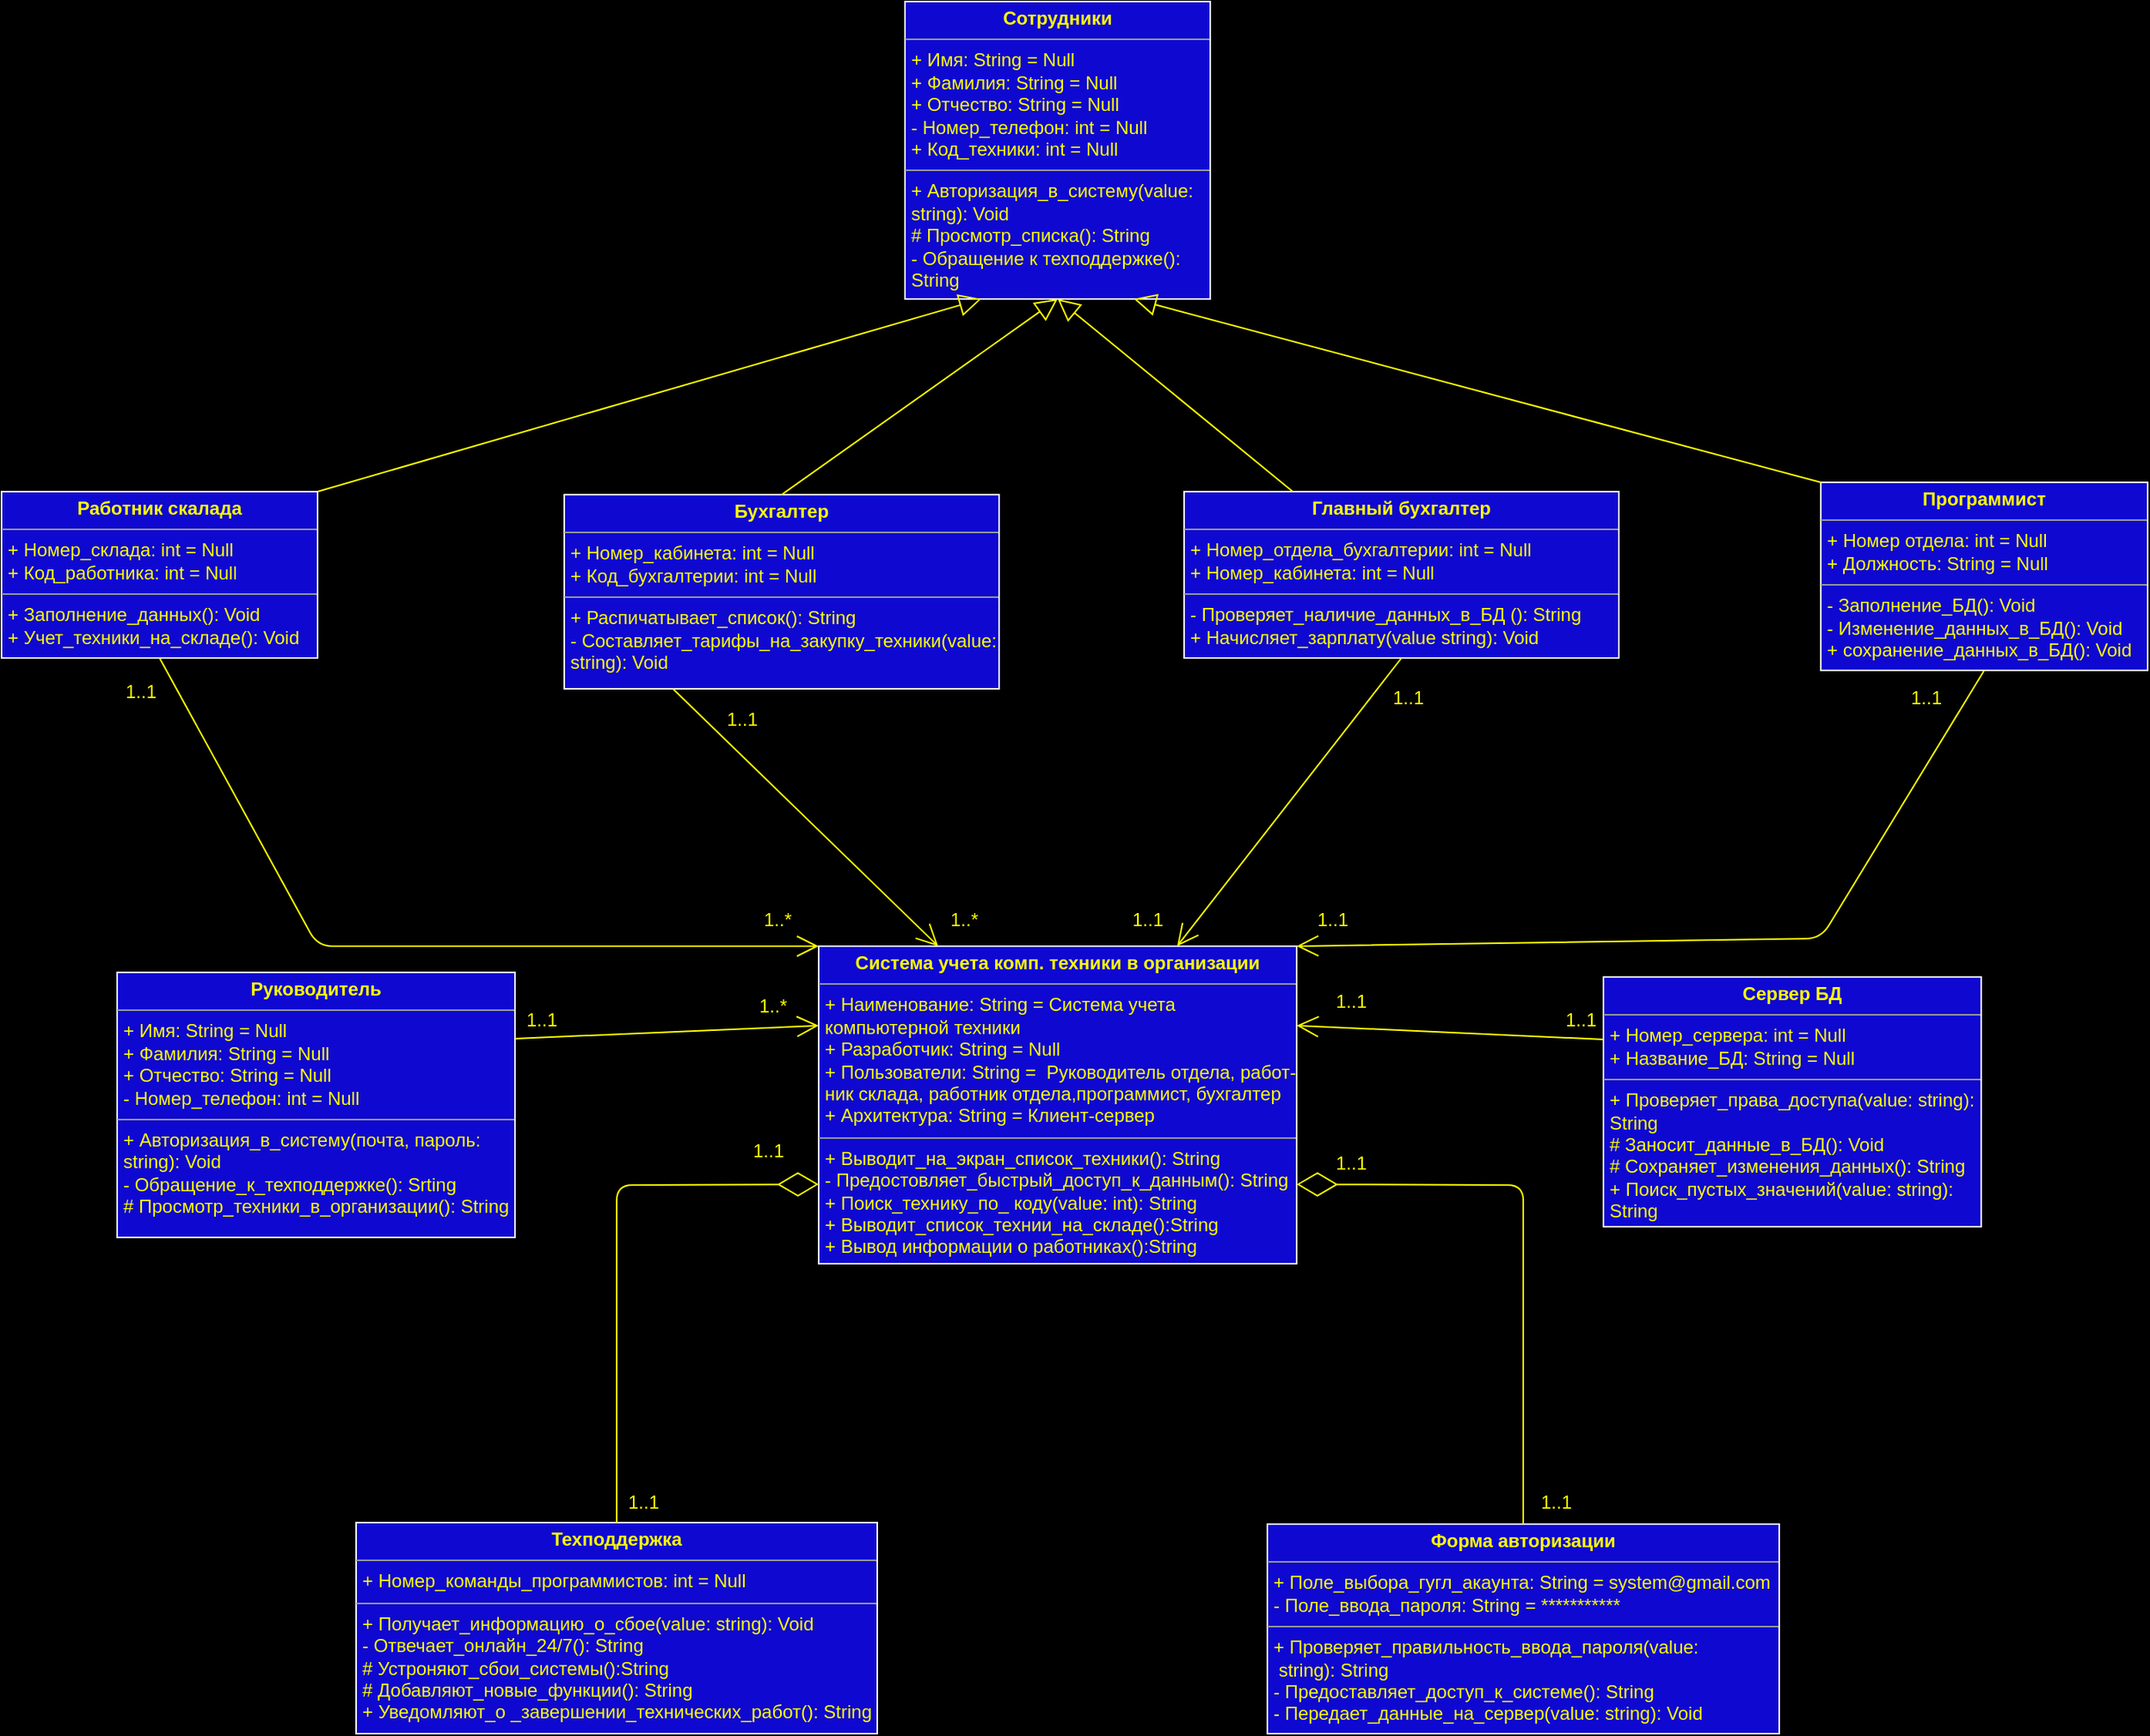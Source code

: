 <mxfile version="14.6.11" type="github">
  <diagram id="fFyIPQaU8YAGEDK_VNBK" name="Page-1">
    <mxGraphModel dx="1360" dy="548" grid="0" gridSize="10" guides="1" tooltips="1" connect="1" arrows="1" fold="1" page="1" pageScale="1" pageWidth="827" pageHeight="1169" background="#000000" math="0" shadow="0">
      <root>
        <mxCell id="0" />
        <mxCell id="1" parent="0" />
        <mxCell id="d6BkvXBy3w9U_gfQ7I9c-5" value="&lt;p style=&quot;margin: 0px ; margin-top: 4px ; text-align: center&quot;&gt;&lt;b&gt;Система учета комп. техники в организации&lt;/b&gt;&lt;/p&gt;&lt;hr size=&quot;1&quot;&gt;&lt;p style=&quot;margin: 0px ; margin-left: 4px&quot;&gt;&lt;font style=&quot;vertical-align: inherit&quot;&gt;&lt;font style=&quot;vertical-align: inherit&quot;&gt;&lt;font style=&quot;vertical-align: inherit&quot;&gt;&lt;font style=&quot;vertical-align: inherit&quot;&gt;&lt;font style=&quot;vertical-align: inherit&quot;&gt;&lt;font style=&quot;vertical-align: inherit&quot;&gt;&lt;font style=&quot;vertical-align: inherit&quot;&gt;&lt;font style=&quot;vertical-align: inherit&quot;&gt;+ Наименование: String = Система учета&amp;nbsp;&lt;/font&gt;&lt;/font&gt;&lt;/font&gt;&lt;/font&gt;&lt;/font&gt;&lt;/font&gt;&lt;/font&gt;&lt;/font&gt;&lt;/p&gt;&lt;p style=&quot;margin: 0px ; margin-left: 4px&quot;&gt;&lt;font style=&quot;vertical-align: inherit&quot;&gt;&lt;font style=&quot;vertical-align: inherit&quot;&gt;&lt;font style=&quot;vertical-align: inherit&quot;&gt;&lt;font style=&quot;vertical-align: inherit&quot;&gt;&lt;font style=&quot;vertical-align: inherit&quot;&gt;&lt;font style=&quot;vertical-align: inherit&quot;&gt;компьютерной техники&lt;/font&gt;&lt;/font&gt;&lt;/font&gt;&lt;/font&gt;&lt;/font&gt;&lt;/font&gt;&lt;/p&gt;&lt;p style=&quot;margin: 0px ; margin-left: 4px&quot;&gt;&lt;font style=&quot;vertical-align: inherit&quot;&gt;&lt;font style=&quot;vertical-align: inherit&quot;&gt;&lt;font style=&quot;vertical-align: inherit&quot;&gt;&lt;font style=&quot;vertical-align: inherit&quot;&gt;&lt;font style=&quot;vertical-align: inherit&quot;&gt;&lt;font style=&quot;vertical-align: inherit&quot;&gt;+ Разработчик: String = Null&lt;br&gt;&lt;/font&gt;&lt;/font&gt;&lt;/font&gt;&lt;/font&gt;&lt;/font&gt;&lt;/font&gt;&lt;/p&gt;&lt;p style=&quot;margin: 0px ; margin-left: 4px&quot;&gt;&lt;font style=&quot;vertical-align: inherit&quot;&gt;&lt;font style=&quot;vertical-align: inherit&quot;&gt;&lt;font style=&quot;vertical-align: inherit&quot;&gt;&lt;font style=&quot;vertical-align: inherit&quot;&gt;&lt;font style=&quot;vertical-align: inherit&quot;&gt;&lt;font style=&quot;vertical-align: inherit&quot;&gt;+ Пользователи: String =&amp;nbsp; Руководитель отдела&lt;/font&gt;&lt;/font&gt;&lt;/font&gt;&lt;/font&gt;&lt;/font&gt;&lt;/font&gt;&lt;span&gt;, работ-&lt;/span&gt;&lt;/p&gt;&lt;p style=&quot;margin: 0px ; margin-left: 4px&quot;&gt;&lt;span&gt;ник склада, работник отдела,программист, бухгалтер&amp;nbsp;&lt;/span&gt;&lt;/p&gt;&lt;p style=&quot;margin: 0px ; margin-left: 4px&quot;&gt;+ Архитектура: String = Клиент-сервер&lt;/p&gt;&lt;hr size=&quot;1&quot;&gt;&lt;p style=&quot;margin: 0px ; margin-left: 4px&quot;&gt;&lt;font style=&quot;vertical-align: inherit&quot;&gt;&lt;font style=&quot;vertical-align: inherit&quot;&gt;&lt;font style=&quot;vertical-align: inherit&quot;&gt;&lt;font style=&quot;vertical-align: inherit&quot;&gt;&lt;font style=&quot;vertical-align: inherit&quot;&gt;&lt;font style=&quot;vertical-align: inherit&quot;&gt;+ Выводит_на_экран_список_техники(): String&lt;/font&gt;&lt;/font&gt;&lt;/font&gt;&lt;/font&gt;&lt;/font&gt;&lt;/font&gt;&lt;/p&gt;&lt;p style=&quot;margin: 0px ; margin-left: 4px&quot;&gt;- Предостовляет_быстрый_доступ_к_данным(): String&lt;/p&gt;&lt;p style=&quot;margin: 0px ; margin-left: 4px&quot;&gt;+ Поиск_технику_по_ коду(value: int): String&lt;/p&gt;&lt;p style=&quot;margin: 0px ; margin-left: 4px&quot;&gt;+ Выводит_список_технии_на_складе():String&lt;/p&gt;&lt;p style=&quot;margin: 0px ; margin-left: 4px&quot;&gt;+ Вывод информации о работниках():String&lt;/p&gt;" style="verticalAlign=top;align=left;overflow=fill;fontSize=12;fontFamily=Helvetica;html=1;shadow=0;fillColor=#0F08D0;fontColor=#FFFF00;strokeColor=#FFFFFF;" parent="1" vertex="1">
          <mxGeometry x="664" y="632" width="310" height="206" as="geometry" />
        </mxCell>
        <mxCell id="d6BkvXBy3w9U_gfQ7I9c-13" value="&lt;p style=&quot;margin: 0px ; margin-top: 4px ; text-align: center&quot;&gt;&lt;b&gt;&lt;font style=&quot;vertical-align: inherit&quot;&gt;&lt;font style=&quot;vertical-align: inherit&quot;&gt;Руководитель&lt;/font&gt;&lt;/font&gt;&lt;/b&gt;&lt;/p&gt;&lt;hr size=&quot;1&quot;&gt;&lt;p style=&quot;margin: 0px ; margin-left: 4px&quot;&gt;&lt;font style=&quot;vertical-align: inherit&quot;&gt;&lt;font style=&quot;vertical-align: inherit&quot;&gt;+ Имя: String = Null&lt;/font&gt;&lt;/font&gt;&lt;/p&gt;&lt;p style=&quot;margin: 0px ; margin-left: 4px&quot;&gt;&lt;font style=&quot;vertical-align: inherit&quot;&gt;&lt;font style=&quot;vertical-align: inherit&quot;&gt;+ Фамилия: String = Null&lt;/font&gt;&lt;/font&gt;&lt;/p&gt;&lt;p style=&quot;margin: 0px ; margin-left: 4px&quot;&gt;&lt;font style=&quot;vertical-align: inherit&quot;&gt;&lt;font style=&quot;vertical-align: inherit&quot;&gt;+ Отчество: String = Null&lt;/font&gt;&lt;/font&gt;&lt;/p&gt;&lt;p style=&quot;margin: 0px ; margin-left: 4px&quot;&gt;&lt;font style=&quot;vertical-align: inherit&quot;&gt;&lt;font style=&quot;vertical-align: inherit&quot;&gt;- Номер_телефон: int = Null&lt;/font&gt;&lt;/font&gt;&lt;/p&gt;&lt;hr size=&quot;1&quot;&gt;&lt;p style=&quot;margin: 0px ; margin-left: 4px&quot;&gt;&lt;font style=&quot;vertical-align: inherit&quot;&gt;&lt;font style=&quot;vertical-align: inherit&quot;&gt;+ Авторизация_в_систему(почта, пароль:&amp;nbsp;&lt;/font&gt;&lt;/font&gt;&lt;/p&gt;&lt;p style=&quot;margin: 0px ; margin-left: 4px&quot;&gt;&lt;font style=&quot;vertical-align: inherit&quot;&gt;&lt;font style=&quot;vertical-align: inherit&quot;&gt;string): Void&lt;/font&gt;&lt;/font&gt;&lt;/p&gt;&lt;p style=&quot;margin: 0px ; margin-left: 4px&quot;&gt;&lt;font style=&quot;vertical-align: inherit&quot;&gt;&lt;font style=&quot;vertical-align: inherit&quot;&gt;- Обращение_к_техподдержке(): Srting&lt;/font&gt;&lt;/font&gt;&lt;/p&gt;&lt;p style=&quot;margin: 0px ; margin-left: 4px&quot;&gt;# Просмотр_техники_в_организации(): String&lt;/p&gt;" style="verticalAlign=top;align=left;overflow=fill;fontSize=12;fontFamily=Helvetica;html=1;shadow=0;fillColor=#0F08D0;fontColor=#FFFF00;strokeColor=#FFFFFF;" parent="1" vertex="1">
          <mxGeometry x="209" y="649" width="258" height="172" as="geometry" />
        </mxCell>
        <mxCell id="d6BkvXBy3w9U_gfQ7I9c-14" value="&lt;p style=&quot;margin: 0px ; margin-top: 4px ; text-align: center&quot;&gt;&lt;b&gt;&lt;font style=&quot;vertical-align: inherit&quot;&gt;&lt;font style=&quot;vertical-align: inherit&quot;&gt;Сотрудники&lt;/font&gt;&lt;/font&gt;&lt;/b&gt;&lt;/p&gt;&lt;hr size=&quot;1&quot;&gt;&lt;p style=&quot;margin: 0px 0px 0px 4px&quot;&gt;&lt;font style=&quot;vertical-align: inherit&quot;&gt;+ Имя: String = Null&lt;/font&gt;&lt;/p&gt;&lt;p style=&quot;margin: 0px 0px 0px 4px&quot;&gt;&lt;font style=&quot;vertical-align: inherit&quot;&gt;+ Фамилия: String = Null&lt;/font&gt;&lt;/p&gt;&lt;p style=&quot;margin: 0px 0px 0px 4px&quot;&gt;&lt;font style=&quot;vertical-align: inherit&quot;&gt;+ Отчество: String = Null&lt;/font&gt;&lt;/p&gt;&lt;p style=&quot;margin: 0px 0px 0px 4px&quot;&gt;&lt;font style=&quot;vertical-align: inherit&quot;&gt;- Номер_телефон: int = Null&lt;/font&gt;&lt;/p&gt;&lt;p style=&quot;margin: 0px 0px 0px 4px&quot;&gt;&lt;font style=&quot;vertical-align: inherit&quot;&gt;+ Код_техники: int = Null&lt;/font&gt;&lt;/p&gt;&lt;hr size=&quot;1&quot;&gt;&lt;p style=&quot;margin: 0px ; margin-left: 4px&quot;&gt;&lt;font style=&quot;vertical-align: inherit&quot;&gt;&lt;font style=&quot;vertical-align: inherit&quot;&gt;+ Авторизация_в_систему(value:&amp;nbsp;&lt;/font&gt;&lt;/font&gt;&lt;/p&gt;&lt;p style=&quot;margin: 0px ; margin-left: 4px&quot;&gt;&lt;font style=&quot;vertical-align: inherit&quot;&gt;&lt;font style=&quot;vertical-align: inherit&quot;&gt;string): Void&lt;/font&gt;&lt;/font&gt;&lt;/p&gt;&lt;p style=&quot;margin: 0px ; margin-left: 4px&quot;&gt;# Просмотр_списка(): String&lt;/p&gt;&lt;p style=&quot;margin: 0px ; margin-left: 4px&quot;&gt;- Обращение к техподдержке():&amp;nbsp;&lt;/p&gt;&lt;p style=&quot;margin: 0px ; margin-left: 4px&quot;&gt;String&lt;/p&gt;" style="verticalAlign=top;align=left;overflow=fill;fontSize=12;fontFamily=Helvetica;html=1;shadow=0;fillColor=#0F08D0;fontColor=#FFFF00;strokeColor=#FFFFFF;" parent="1" vertex="1">
          <mxGeometry x="720" y="19" width="198" height="193" as="geometry" />
        </mxCell>
        <mxCell id="d6BkvXBy3w9U_gfQ7I9c-15" value="&lt;p style=&quot;margin: 0px ; margin-top: 4px ; text-align: center&quot;&gt;&lt;b&gt;Программист&lt;/b&gt;&lt;/p&gt;&lt;hr size=&quot;1&quot;&gt;&lt;p style=&quot;margin: 0px ; margin-left: 4px&quot;&gt;&lt;font style=&quot;vertical-align: inherit&quot;&gt;&lt;font style=&quot;vertical-align: inherit&quot;&gt;+ Номер отдела: int = Null&lt;/font&gt;&lt;/font&gt;&lt;/p&gt;&lt;p style=&quot;margin: 0px ; margin-left: 4px&quot;&gt;&lt;font style=&quot;vertical-align: inherit&quot;&gt;&lt;font style=&quot;vertical-align: inherit&quot;&gt;+ Должность: String = Null&lt;/font&gt;&lt;/font&gt;&lt;/p&gt;&lt;hr size=&quot;1&quot;&gt;&lt;p style=&quot;margin: 0px ; margin-left: 4px&quot;&gt;&lt;font style=&quot;vertical-align: inherit&quot;&gt;&lt;font style=&quot;vertical-align: inherit&quot;&gt;- Заполнение_БД(): Void&lt;/font&gt;&lt;/font&gt;&lt;/p&gt;&lt;p style=&quot;margin: 0px ; margin-left: 4px&quot;&gt;- Изменение_данных_в_БД(): Void&lt;/p&gt;&lt;p style=&quot;margin: 0px ; margin-left: 4px&quot;&gt;+ сохранение_данных_в_БД(): Void&lt;/p&gt;" style="verticalAlign=top;align=left;overflow=fill;fontSize=12;fontFamily=Helvetica;html=1;shadow=0;fillColor=#0F08D0;fontColor=#FFFF00;strokeColor=#FFFFFF;" parent="1" vertex="1">
          <mxGeometry x="1314" y="331" width="212" height="122" as="geometry" />
        </mxCell>
        <mxCell id="d6BkvXBy3w9U_gfQ7I9c-16" value="&lt;p style=&quot;margin: 0px ; margin-top: 4px ; text-align: center&quot;&gt;&lt;b&gt;Главный бухгалтер&lt;/b&gt;&lt;/p&gt;&lt;hr size=&quot;1&quot;&gt;&lt;p style=&quot;margin: 0px ; margin-left: 4px&quot;&gt;&lt;font style=&quot;vertical-align: inherit&quot;&gt;&lt;font style=&quot;vertical-align: inherit&quot;&gt;+ Номер_отдела_бухгалтерии: int = Null&lt;/font&gt;&lt;/font&gt;&lt;/p&gt;&lt;p style=&quot;margin: 0px ; margin-left: 4px&quot;&gt;&lt;font style=&quot;vertical-align: inherit&quot;&gt;&lt;font style=&quot;vertical-align: inherit&quot;&gt;+ Номер_кабинета: int = Null&lt;/font&gt;&lt;/font&gt;&lt;/p&gt;&lt;hr size=&quot;1&quot;&gt;&lt;p style=&quot;margin: 0px ; margin-left: 4px&quot;&gt;&lt;font style=&quot;vertical-align: inherit&quot;&gt;&lt;font style=&quot;vertical-align: inherit&quot;&gt;- Проверяет_наличие_данных_в_БД (): String&lt;/font&gt;&lt;/font&gt;&lt;/p&gt;&lt;p style=&quot;margin: 0px ; margin-left: 4px&quot;&gt;&lt;font style=&quot;vertical-align: inherit&quot;&gt;&lt;font style=&quot;vertical-align: inherit&quot;&gt;+ Начисляет_зарплату(value string): Void&lt;/font&gt;&lt;/font&gt;&lt;/p&gt;" style="verticalAlign=top;align=left;overflow=fill;fontSize=12;fontFamily=Helvetica;html=1;shadow=0;fillColor=#0F08D0;fontColor=#FFFF00;strokeColor=#FFFFFF;" parent="1" vertex="1">
          <mxGeometry x="901" y="337" width="282" height="108" as="geometry" />
        </mxCell>
        <mxCell id="d6BkvXBy3w9U_gfQ7I9c-17" value="&lt;p style=&quot;margin: 0px ; margin-top: 4px ; text-align: center&quot;&gt;&lt;b&gt;Бухгалтер&lt;/b&gt;&lt;/p&gt;&lt;hr size=&quot;1&quot;&gt;&lt;p style=&quot;margin: 0px ; margin-left: 4px&quot;&gt;&lt;font style=&quot;vertical-align: inherit&quot;&gt;&lt;font style=&quot;vertical-align: inherit&quot;&gt;+ Номер_кабинета: int = Null&lt;/font&gt;&lt;/font&gt;&lt;/p&gt;&lt;p style=&quot;margin: 0px ; margin-left: 4px&quot;&gt;&lt;font style=&quot;vertical-align: inherit&quot;&gt;&lt;font style=&quot;vertical-align: inherit&quot;&gt;+ Код_бухгалтерии: int = Null&lt;/font&gt;&lt;/font&gt;&lt;/p&gt;&lt;hr size=&quot;1&quot;&gt;&lt;p style=&quot;margin: 0px ; margin-left: 4px&quot;&gt;&lt;font style=&quot;vertical-align: inherit&quot;&gt;&lt;font style=&quot;vertical-align: inherit&quot;&gt;+ Распичатывает_список(): String&lt;/font&gt;&lt;/font&gt;&lt;/p&gt;&lt;p style=&quot;margin: 0px ; margin-left: 4px&quot;&gt;&lt;font style=&quot;vertical-align: inherit&quot;&gt;&lt;font style=&quot;vertical-align: inherit&quot;&gt;- Составляет_тарифы_на_закупку_&lt;/font&gt;&lt;/font&gt;&lt;span&gt;техники(value:&lt;/span&gt;&lt;/p&gt;&lt;p style=&quot;margin: 0px ; margin-left: 4px&quot;&gt;&lt;span&gt;string): Void&lt;/span&gt;&lt;/p&gt;" style="verticalAlign=top;align=left;overflow=fill;fontSize=12;fontFamily=Helvetica;html=1;shadow=0;fillColor=#0F08D0;fontColor=#FFFF00;strokeColor=#FFFFFF;" parent="1" vertex="1">
          <mxGeometry x="499" y="339" width="282" height="126" as="geometry" />
        </mxCell>
        <mxCell id="d6BkvXBy3w9U_gfQ7I9c-18" value="&lt;p style=&quot;margin: 0px ; margin-top: 4px ; text-align: center&quot;&gt;&lt;b&gt;Работник скалада&lt;/b&gt;&lt;/p&gt;&lt;hr size=&quot;1&quot;&gt;&lt;p style=&quot;margin: 0px ; margin-left: 4px&quot;&gt;&lt;font style=&quot;vertical-align: inherit&quot;&gt;&lt;font style=&quot;vertical-align: inherit&quot;&gt;+ Номер_склада: int = Null&lt;/font&gt;&lt;/font&gt;&lt;/p&gt;&lt;p style=&quot;margin: 0px ; margin-left: 4px&quot;&gt;&lt;font style=&quot;vertical-align: inherit&quot;&gt;&lt;font style=&quot;vertical-align: inherit&quot;&gt;+ Код_работника: int = Null&lt;/font&gt;&lt;/font&gt;&lt;/p&gt;&lt;hr size=&quot;1&quot;&gt;&lt;p style=&quot;margin: 0px ; margin-left: 4px&quot;&gt;&lt;font style=&quot;vertical-align: inherit&quot;&gt;&lt;font style=&quot;vertical-align: inherit&quot;&gt;+ Заполнение_данных(): Void&lt;/font&gt;&lt;/font&gt;&lt;/p&gt;&lt;p style=&quot;margin: 0px ; margin-left: 4px&quot;&gt;&lt;font style=&quot;vertical-align: inherit&quot;&gt;&lt;font style=&quot;vertical-align: inherit&quot;&gt;+ Учет_техники_на_складе(): Void&lt;/font&gt;&lt;/font&gt;&lt;/p&gt;" style="verticalAlign=top;align=left;overflow=fill;fontSize=12;fontFamily=Helvetica;html=1;shadow=0;fillColor=#0F08D0;fontColor=#FFFF00;strokeColor=#FFFFFF;" parent="1" vertex="1">
          <mxGeometry x="134" y="337" width="205" height="108" as="geometry" />
        </mxCell>
        <mxCell id="ZjCUWYbZBNFAm0apmLuJ-11" value="&lt;p style=&quot;margin: 0px ; margin-top: 4px ; text-align: center&quot;&gt;&lt;b&gt;Сервер БД&lt;/b&gt;&lt;/p&gt;&lt;hr size=&quot;1&quot;&gt;&lt;p style=&quot;margin: 0px ; margin-left: 4px&quot;&gt;&lt;font style=&quot;vertical-align: inherit&quot;&gt;&lt;font style=&quot;vertical-align: inherit&quot;&gt;+ Номер_сервера: int = Null&lt;/font&gt;&lt;/font&gt;&lt;/p&gt;&lt;p style=&quot;margin: 0px ; margin-left: 4px&quot;&gt;+ Название_БД: String = Null&lt;/p&gt;&lt;hr size=&quot;1&quot;&gt;&lt;p style=&quot;margin: 0px ; margin-left: 4px&quot;&gt;&lt;font style=&quot;vertical-align: inherit&quot;&gt;&lt;font style=&quot;vertical-align: inherit&quot;&gt;+ Проверяет_права_доступа(value: string):&lt;/font&gt;&lt;/font&gt;&lt;/p&gt;&lt;p style=&quot;margin: 0px ; margin-left: 4px&quot;&gt;&lt;font style=&quot;vertical-align: inherit&quot;&gt;&lt;font style=&quot;vertical-align: inherit&quot;&gt;String&lt;/font&gt;&lt;/font&gt;&lt;/p&gt;&lt;p style=&quot;margin: 0px ; margin-left: 4px&quot;&gt;# Заносит_данные_в_БД(): Void&lt;/p&gt;&lt;p style=&quot;margin: 0px ; margin-left: 4px&quot;&gt;# Сохраняет_изменения_данных(): String&lt;/p&gt;&lt;p style=&quot;margin: 0px ; margin-left: 4px&quot;&gt;+ Поиск_пустых_значений(value: string):&lt;/p&gt;&lt;p style=&quot;margin: 0px ; margin-left: 4px&quot;&gt;String&lt;/p&gt;" style="verticalAlign=top;align=left;overflow=fill;fontSize=12;fontFamily=Helvetica;html=1;shadow=0;fillColor=#0F08D0;fontColor=#FFFF00;strokeColor=#FFFFFF;" vertex="1" parent="1">
          <mxGeometry x="1173" y="652" width="245" height="162" as="geometry" />
        </mxCell>
        <mxCell id="ZjCUWYbZBNFAm0apmLuJ-12" value="&lt;p style=&quot;margin: 0px ; margin-top: 4px ; text-align: center&quot;&gt;&lt;b&gt;Техподдержка&lt;/b&gt;&lt;/p&gt;&lt;hr size=&quot;1&quot;&gt;&lt;p style=&quot;margin: 0px ; margin-left: 4px&quot;&gt;&lt;font style=&quot;vertical-align: inherit&quot;&gt;&lt;font style=&quot;vertical-align: inherit&quot;&gt;+ Номер_команды_программистов: int = Null&lt;/font&gt;&lt;/font&gt;&lt;/p&gt;&lt;hr size=&quot;1&quot;&gt;&lt;p style=&quot;margin: 0px ; margin-left: 4px&quot;&gt;&lt;font style=&quot;vertical-align: inherit&quot;&gt;&lt;font style=&quot;vertical-align: inherit&quot;&gt;+ Получает_информацию_о_сбое(value: string): Void&lt;br&gt;- Отвечает_онлайн_24/7(): String&lt;/font&gt;&lt;/font&gt;&lt;/p&gt;&lt;p style=&quot;margin: 0px ; margin-left: 4px&quot;&gt;# Устроняют_сбои_системы():String&lt;/p&gt;&lt;p style=&quot;margin: 0px ; margin-left: 4px&quot;&gt;# Добавляют_новые_функции(): String&lt;/p&gt;&lt;p style=&quot;margin: 0px ; margin-left: 4px&quot;&gt;+ Уведомляют_о _завершении_технических_работ(): String&lt;/p&gt;" style="verticalAlign=top;align=left;overflow=fill;fontSize=12;fontFamily=Helvetica;html=1;shadow=0;fillColor=#0F08D0;fontColor=#FFFF00;strokeColor=#FFFFFF;" vertex="1" parent="1">
          <mxGeometry x="364" y="1006" width="338" height="137" as="geometry" />
        </mxCell>
        <mxCell id="ZjCUWYbZBNFAm0apmLuJ-13" value="&lt;p style=&quot;margin: 0px ; margin-top: 4px ; text-align: center&quot;&gt;&lt;b&gt;Форма авторизации&lt;/b&gt;&lt;/p&gt;&lt;hr size=&quot;1&quot;&gt;&lt;p style=&quot;margin: 0px ; margin-left: 4px&quot;&gt;&lt;font style=&quot;vertical-align: inherit&quot;&gt;&lt;font style=&quot;vertical-align: inherit&quot;&gt;+ Поле_выбора_гугл_акаунта: String = system@gmail.com&lt;/font&gt;&lt;/font&gt;&lt;/p&gt;&lt;p style=&quot;margin: 0px ; margin-left: 4px&quot;&gt;&lt;font style=&quot;vertical-align: inherit&quot;&gt;&lt;font style=&quot;vertical-align: inherit&quot;&gt;- Поле_ввода_пароля: String = ***********&lt;/font&gt;&lt;/font&gt;&lt;/p&gt;&lt;hr size=&quot;1&quot;&gt;&lt;p style=&quot;margin: 0px ; margin-left: 4px&quot;&gt;&lt;font style=&quot;vertical-align: inherit&quot;&gt;&lt;font style=&quot;vertical-align: inherit&quot;&gt;+ Проверяет_правильность_ввода_пароля(value:&lt;/font&gt;&lt;/font&gt;&lt;/p&gt;&lt;p style=&quot;margin: 0px ; margin-left: 4px&quot;&gt;&lt;font style=&quot;vertical-align: inherit&quot;&gt;&lt;font style=&quot;vertical-align: inherit&quot;&gt;&amp;nbsp;string): String&lt;/font&gt;&lt;/font&gt;&lt;/p&gt;&lt;p style=&quot;margin: 0px ; margin-left: 4px&quot;&gt;&lt;font style=&quot;vertical-align: inherit&quot;&gt;&lt;font style=&quot;vertical-align: inherit&quot;&gt;- Предоставляет_доступ_к_системе(): String&lt;/font&gt;&lt;/font&gt;&lt;/p&gt;&lt;p style=&quot;margin: 0px ; margin-left: 4px&quot;&gt;&lt;font style=&quot;vertical-align: inherit&quot;&gt;&lt;font style=&quot;vertical-align: inherit&quot;&gt;- Передает_данные_на_сервер(value: string): Void&lt;/font&gt;&lt;/font&gt;&lt;/p&gt;" style="verticalAlign=top;align=left;overflow=fill;fontSize=12;fontFamily=Helvetica;html=1;shadow=0;fillColor=#0F08D0;fontColor=#FFFF00;strokeColor=#FFFFFF;" vertex="1" parent="1">
          <mxGeometry x="955" y="1007" width="332" height="136" as="geometry" />
        </mxCell>
        <mxCell id="ZjCUWYbZBNFAm0apmLuJ-16" value="" style="endArrow=block;endFill=0;endSize=12;html=1;fontColor=#FFFF00;strokeColor=#FFFF00;exitX=1;exitY=0;exitDx=0;exitDy=0;entryX=0.25;entryY=1;entryDx=0;entryDy=0;" edge="1" parent="1" source="d6BkvXBy3w9U_gfQ7I9c-18" target="d6BkvXBy3w9U_gfQ7I9c-14">
          <mxGeometry width="160" relative="1" as="geometry">
            <mxPoint x="575" y="288" as="sourcePoint" />
            <mxPoint x="687" y="232" as="targetPoint" />
          </mxGeometry>
        </mxCell>
        <mxCell id="ZjCUWYbZBNFAm0apmLuJ-17" value="" style="endArrow=block;endFill=0;endSize=12;html=1;fontColor=#FFFF00;strokeColor=#FFFF00;entryX=0.5;entryY=1;entryDx=0;entryDy=0;exitX=0.25;exitY=0;exitDx=0;exitDy=0;" edge="1" parent="1" source="d6BkvXBy3w9U_gfQ7I9c-16" target="d6BkvXBy3w9U_gfQ7I9c-14">
          <mxGeometry width="160" relative="1" as="geometry">
            <mxPoint x="1136" y="340" as="sourcePoint" />
            <mxPoint x="599.5" y="204" as="targetPoint" />
          </mxGeometry>
        </mxCell>
        <mxCell id="ZjCUWYbZBNFAm0apmLuJ-18" value="" style="endArrow=block;endFill=0;endSize=12;html=1;fontColor=#FFFF00;strokeColor=#FFFF00;exitX=0.5;exitY=0;exitDx=0;exitDy=0;entryX=0.5;entryY=1;entryDx=0;entryDy=0;" edge="1" parent="1" source="d6BkvXBy3w9U_gfQ7I9c-17" target="d6BkvXBy3w9U_gfQ7I9c-14">
          <mxGeometry width="160" relative="1" as="geometry">
            <mxPoint x="460.5" y="323" as="sourcePoint" />
            <mxPoint x="678" y="215" as="targetPoint" />
          </mxGeometry>
        </mxCell>
        <mxCell id="ZjCUWYbZBNFAm0apmLuJ-19" value="" style="endArrow=open;endFill=1;endSize=12;html=1;fontColor=#FFFF00;strokeColor=#FFFF00;exitX=0.5;exitY=1;exitDx=0;exitDy=0;entryX=0;entryY=0;entryDx=0;entryDy=0;" edge="1" parent="1" source="d6BkvXBy3w9U_gfQ7I9c-18" target="d6BkvXBy3w9U_gfQ7I9c-5">
          <mxGeometry width="160" relative="1" as="geometry">
            <mxPoint x="591" y="597" as="sourcePoint" />
            <mxPoint x="751" y="597" as="targetPoint" />
            <Array as="points">
              <mxPoint x="339" y="632" />
            </Array>
          </mxGeometry>
        </mxCell>
        <mxCell id="ZjCUWYbZBNFAm0apmLuJ-20" value="" style="endArrow=open;endFill=1;endSize=12;html=1;fontColor=#FFFF00;strokeColor=#FFFF00;exitX=0.5;exitY=1;exitDx=0;exitDy=0;entryX=0.75;entryY=0;entryDx=0;entryDy=0;" edge="1" parent="1" source="d6BkvXBy3w9U_gfQ7I9c-16" target="d6BkvXBy3w9U_gfQ7I9c-5">
          <mxGeometry width="160" relative="1" as="geometry">
            <mxPoint x="958" y="457" as="sourcePoint" />
            <mxPoint x="1190.5" y="644" as="targetPoint" />
            <Array as="points" />
          </mxGeometry>
        </mxCell>
        <mxCell id="ZjCUWYbZBNFAm0apmLuJ-21" value="" style="endArrow=open;endFill=1;endSize=12;html=1;fontColor=#FFFF00;strokeColor=#FFFF00;exitX=0.25;exitY=1;exitDx=0;exitDy=0;entryX=0.25;entryY=0;entryDx=0;entryDy=0;" edge="1" parent="1" source="d6BkvXBy3w9U_gfQ7I9c-17" target="d6BkvXBy3w9U_gfQ7I9c-5">
          <mxGeometry width="160" relative="1" as="geometry">
            <mxPoint x="616" y="436" as="sourcePoint" />
            <mxPoint x="848.5" y="623" as="targetPoint" />
          </mxGeometry>
        </mxCell>
        <mxCell id="ZjCUWYbZBNFAm0apmLuJ-22" value="" style="endArrow=open;endFill=1;endSize=12;html=1;fontColor=#FFFF00;strokeColor=#FFFF00;exitX=1;exitY=0.25;exitDx=0;exitDy=0;entryX=0;entryY=0.25;entryDx=0;entryDy=0;" edge="1" parent="1" source="d6BkvXBy3w9U_gfQ7I9c-13" target="d6BkvXBy3w9U_gfQ7I9c-5">
          <mxGeometry width="160" relative="1" as="geometry">
            <mxPoint x="423" y="512" as="sourcePoint" />
            <mxPoint x="617.5" y="696" as="targetPoint" />
          </mxGeometry>
        </mxCell>
        <mxCell id="ZjCUWYbZBNFAm0apmLuJ-23" value="" style="endArrow=open;endFill=1;endSize=12;html=1;fontColor=#FFFF00;strokeColor=#FFFF00;exitX=0;exitY=0.25;exitDx=0;exitDy=0;entryX=1;entryY=0.25;entryDx=0;entryDy=0;" edge="1" parent="1" source="ZjCUWYbZBNFAm0apmLuJ-11" target="d6BkvXBy3w9U_gfQ7I9c-5">
          <mxGeometry width="160" relative="1" as="geometry">
            <mxPoint x="1025" y="769" as="sourcePoint" />
            <mxPoint x="1247" y="774.5" as="targetPoint" />
          </mxGeometry>
        </mxCell>
        <mxCell id="ZjCUWYbZBNFAm0apmLuJ-24" value="" style="endArrow=diamondThin;endFill=0;endSize=24;html=1;fontColor=#FFFF00;strokeColor=#FFFF00;entryX=0;entryY=0.75;entryDx=0;entryDy=0;exitX=0.5;exitY=0;exitDx=0;exitDy=0;" edge="1" parent="1" source="ZjCUWYbZBNFAm0apmLuJ-12" target="d6BkvXBy3w9U_gfQ7I9c-5">
          <mxGeometry width="160" relative="1" as="geometry">
            <mxPoint x="611" y="897" as="sourcePoint" />
            <mxPoint x="771" y="897" as="targetPoint" />
            <Array as="points">
              <mxPoint x="533" y="787" />
            </Array>
          </mxGeometry>
        </mxCell>
        <mxCell id="ZjCUWYbZBNFAm0apmLuJ-25" value="" style="endArrow=diamondThin;endFill=0;endSize=24;html=1;fontColor=#FFFF00;entryX=1;entryY=0.75;entryDx=0;entryDy=0;exitX=0.5;exitY=0;exitDx=0;exitDy=0;strokeColor=#FFFF00;" edge="1" parent="1" source="ZjCUWYbZBNFAm0apmLuJ-13" target="d6BkvXBy3w9U_gfQ7I9c-5">
          <mxGeometry width="160" relative="1" as="geometry">
            <mxPoint x="1033" y="995.5" as="sourcePoint" />
            <mxPoint x="1164" y="776" as="targetPoint" />
            <Array as="points">
              <mxPoint x="1121" y="787" />
            </Array>
          </mxGeometry>
        </mxCell>
        <mxCell id="ZjCUWYbZBNFAm0apmLuJ-27" value="1..1" style="text;html=1;align=center;verticalAlign=middle;resizable=0;points=[];autosize=1;strokeColor=none;fontColor=#FFFF00;" vertex="1" parent="1">
          <mxGeometry x="209" y="458" width="30" height="18" as="geometry" />
        </mxCell>
        <mxCell id="ZjCUWYbZBNFAm0apmLuJ-28" value="1..1" style="text;html=1;align=center;verticalAlign=middle;resizable=0;points=[];autosize=1;strokeColor=none;fontColor=#FFFF00;" vertex="1" parent="1">
          <mxGeometry x="599" y="476" width="30" height="18" as="geometry" />
        </mxCell>
        <mxCell id="ZjCUWYbZBNFAm0apmLuJ-29" value="1..1" style="text;html=1;align=center;verticalAlign=middle;resizable=0;points=[];autosize=1;strokeColor=none;fontColor=#FFFF00;" vertex="1" parent="1">
          <mxGeometry x="1031" y="462" width="30" height="18" as="geometry" />
        </mxCell>
        <mxCell id="ZjCUWYbZBNFAm0apmLuJ-30" value="1..*" style="text;html=1;align=center;verticalAlign=middle;resizable=0;points=[];autosize=1;strokeColor=none;fontColor=#FFFF00;" vertex="1" parent="1">
          <mxGeometry x="744" y="606" width="28" height="18" as="geometry" />
        </mxCell>
        <mxCell id="ZjCUWYbZBNFAm0apmLuJ-31" value="1..1" style="text;html=1;align=center;verticalAlign=middle;resizable=0;points=[];autosize=1;strokeColor=none;fontColor=#FFFF00;" vertex="1" parent="1">
          <mxGeometry x="862" y="606" width="30" height="18" as="geometry" />
        </mxCell>
        <mxCell id="ZjCUWYbZBNFAm0apmLuJ-32" value="1..*" style="text;html=1;align=center;verticalAlign=middle;resizable=0;points=[];autosize=1;strokeColor=none;fontColor=#FFFF00;" vertex="1" parent="1">
          <mxGeometry x="623" y="606" width="28" height="18" as="geometry" />
        </mxCell>
        <mxCell id="ZjCUWYbZBNFAm0apmLuJ-33" value="1..*" style="text;html=1;align=center;verticalAlign=middle;resizable=0;points=[];autosize=1;strokeColor=none;fontColor=#FFFF00;" vertex="1" parent="1">
          <mxGeometry x="620" y="662" width="28" height="18" as="geometry" />
        </mxCell>
        <mxCell id="ZjCUWYbZBNFAm0apmLuJ-34" value="1..1" style="text;html=1;align=center;verticalAlign=middle;resizable=0;points=[];autosize=1;strokeColor=none;fontColor=#FFFF00;" vertex="1" parent="1">
          <mxGeometry x="994" y="659" width="30" height="18" as="geometry" />
        </mxCell>
        <mxCell id="ZjCUWYbZBNFAm0apmLuJ-35" value="1..1" style="text;html=1;align=center;verticalAlign=middle;resizable=0;points=[];autosize=1;strokeColor=none;fontColor=#FFFF00;" vertex="1" parent="1">
          <mxGeometry x="994" y="764" width="30" height="18" as="geometry" />
        </mxCell>
        <mxCell id="ZjCUWYbZBNFAm0apmLuJ-36" value="1..1" style="text;html=1;align=center;verticalAlign=middle;resizable=0;points=[];autosize=1;strokeColor=none;fontColor=#FFFF00;" vertex="1" parent="1">
          <mxGeometry x="616" y="756" width="30" height="18" as="geometry" />
        </mxCell>
        <mxCell id="ZjCUWYbZBNFAm0apmLuJ-37" value="1..1" style="text;html=1;align=center;verticalAlign=middle;resizable=0;points=[];autosize=1;strokeColor=none;fontColor=#FFFF00;" vertex="1" parent="1">
          <mxGeometry x="535" y="984" width="30" height="18" as="geometry" />
        </mxCell>
        <mxCell id="ZjCUWYbZBNFAm0apmLuJ-38" value="1..1" style="text;html=1;align=center;verticalAlign=middle;resizable=0;points=[];autosize=1;strokeColor=none;fontColor=#FFFF00;" vertex="1" parent="1">
          <mxGeometry x="1127" y="984" width="30" height="18" as="geometry" />
        </mxCell>
        <mxCell id="ZjCUWYbZBNFAm0apmLuJ-39" value="1..1" style="text;html=1;align=center;verticalAlign=middle;resizable=0;points=[];autosize=1;strokeColor=none;fontColor=#FFFF00;" vertex="1" parent="1">
          <mxGeometry x="1143" y="671" width="30" height="18" as="geometry" />
        </mxCell>
        <mxCell id="ZjCUWYbZBNFAm0apmLuJ-40" value="1..1" style="text;html=1;align=center;verticalAlign=middle;resizable=0;points=[];autosize=1;strokeColor=none;fontColor=#FFFF00;" vertex="1" parent="1">
          <mxGeometry x="469" y="671" width="30" height="18" as="geometry" />
        </mxCell>
        <mxCell id="ZjCUWYbZBNFAm0apmLuJ-41" value="" style="endArrow=block;endFill=0;endSize=12;html=1;fontColor=#FFFF00;strokeColor=#FFFF00;entryX=0.75;entryY=1;entryDx=0;entryDy=0;exitX=0;exitY=0;exitDx=0;exitDy=0;" edge="1" parent="1" source="d6BkvXBy3w9U_gfQ7I9c-15" target="d6BkvXBy3w9U_gfQ7I9c-14">
          <mxGeometry width="160" relative="1" as="geometry">
            <mxPoint x="1192" y="324" as="sourcePoint" />
            <mxPoint x="1143" y="182" as="targetPoint" />
          </mxGeometry>
        </mxCell>
        <mxCell id="ZjCUWYbZBNFAm0apmLuJ-42" value="" style="endArrow=open;endFill=1;endSize=12;html=1;fontColor=#FFFF00;strokeColor=#FFFF00;exitX=0.5;exitY=1;exitDx=0;exitDy=0;entryX=1;entryY=0;entryDx=0;entryDy=0;" edge="1" parent="1" source="d6BkvXBy3w9U_gfQ7I9c-15" target="d6BkvXBy3w9U_gfQ7I9c-5">
          <mxGeometry width="160" relative="1" as="geometry">
            <mxPoint x="1279.5" y="470" as="sourcePoint" />
            <mxPoint x="1146" y="649" as="targetPoint" />
            <Array as="points">
              <mxPoint x="1314" y="627" />
            </Array>
          </mxGeometry>
        </mxCell>
        <mxCell id="ZjCUWYbZBNFAm0apmLuJ-43" value="1..1" style="text;html=1;align=center;verticalAlign=middle;resizable=0;points=[];autosize=1;strokeColor=none;fontColor=#FFFF00;" vertex="1" parent="1">
          <mxGeometry x="1367" y="462" width="30" height="18" as="geometry" />
        </mxCell>
        <mxCell id="ZjCUWYbZBNFAm0apmLuJ-44" value="1..1" style="text;html=1;align=center;verticalAlign=middle;resizable=0;points=[];autosize=1;strokeColor=none;fontColor=#FFFF00;" vertex="1" parent="1">
          <mxGeometry x="982" y="606" width="30" height="18" as="geometry" />
        </mxCell>
      </root>
    </mxGraphModel>
  </diagram>
</mxfile>

